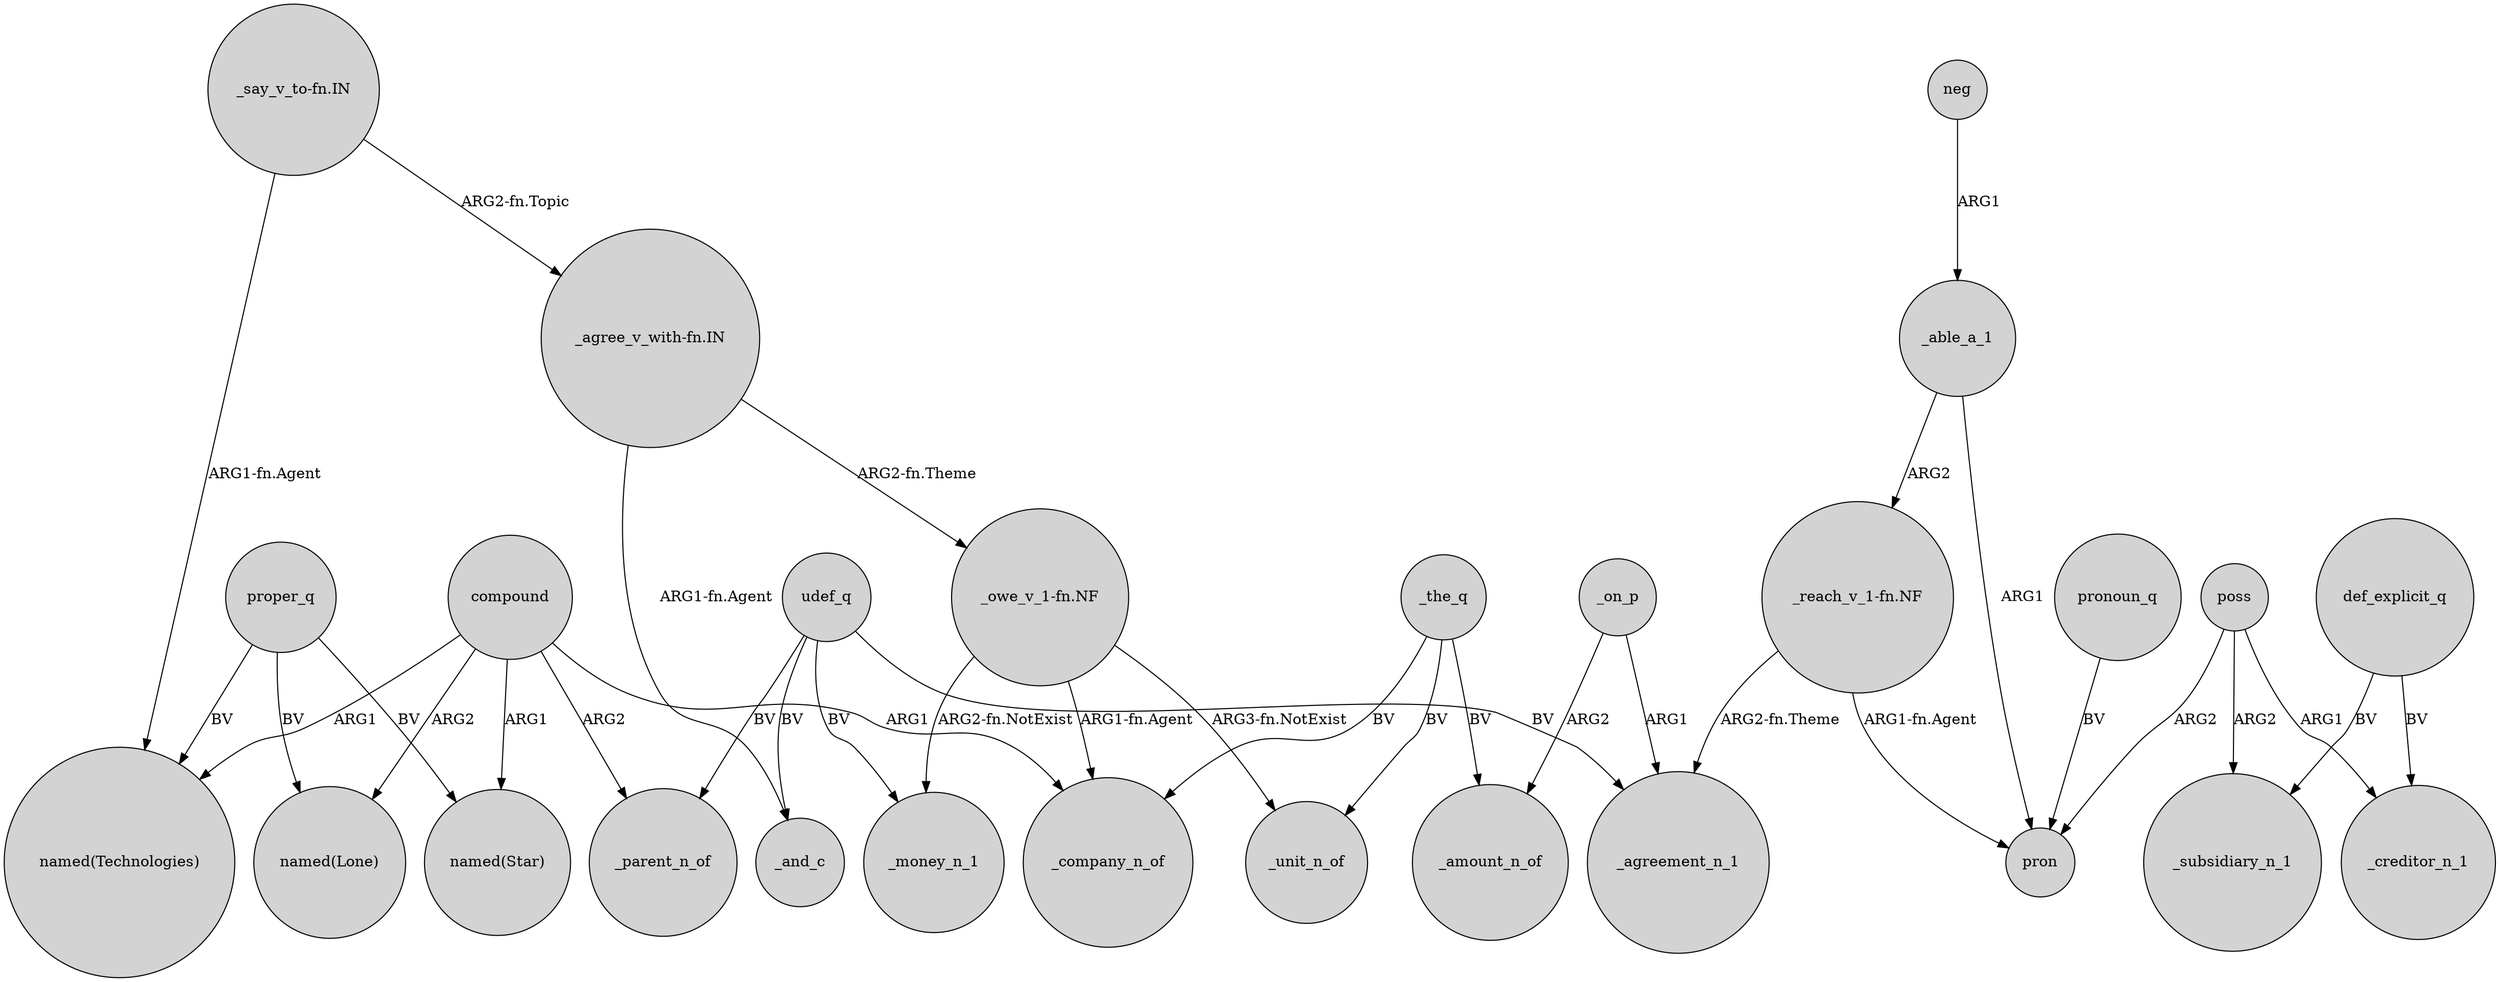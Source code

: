digraph {
	node [shape=circle style=filled]
	udef_q -> _money_n_1 [label=BV]
	udef_q -> _parent_n_of [label=BV]
	_able_a_1 -> "_reach_v_1-fn.NF" [label=ARG2]
	poss -> pron [label=ARG2]
	compound -> "named(Technologies)" [label=ARG1]
	def_explicit_q -> _subsidiary_n_1 [label=BV]
	_the_q -> _amount_n_of [label=BV]
	"_agree_v_with-fn.IN" -> "_owe_v_1-fn.NF" [label="ARG2-fn.Theme"]
	proper_q -> "named(Lone)" [label=BV]
	proper_q -> "named(Star)" [label=BV]
	poss -> _creditor_n_1 [label=ARG1]
	compound -> _parent_n_of [label=ARG2]
	_the_q -> _company_n_of [label=BV]
	poss -> _subsidiary_n_1 [label=ARG2]
	compound -> _company_n_of [label=ARG1]
	pronoun_q -> pron [label=BV]
	"_say_v_to-fn.IN" -> "named(Technologies)" [label="ARG1-fn.Agent"]
	udef_q -> _agreement_n_1 [label=BV]
	proper_q -> "named(Technologies)" [label=BV]
	"_owe_v_1-fn.NF" -> _money_n_1 [label="ARG2-fn.NotExist"]
	_on_p -> _amount_n_of [label=ARG2]
	compound -> "named(Star)" [label=ARG1]
	"_owe_v_1-fn.NF" -> _unit_n_of [label="ARG3-fn.NotExist"]
	"_say_v_to-fn.IN" -> "_agree_v_with-fn.IN" [label="ARG2-fn.Topic"]
	"_reach_v_1-fn.NF" -> pron [label="ARG1-fn.Agent"]
	"_owe_v_1-fn.NF" -> _company_n_of [label="ARG1-fn.Agent"]
	"_agree_v_with-fn.IN" -> _and_c [label="ARG1-fn.Agent"]
	def_explicit_q -> _creditor_n_1 [label=BV]
	_on_p -> _agreement_n_1 [label=ARG1]
	udef_q -> _and_c [label=BV]
	_the_q -> _unit_n_of [label=BV]
	_able_a_1 -> pron [label=ARG1]
	compound -> "named(Lone)" [label=ARG2]
	"_reach_v_1-fn.NF" -> _agreement_n_1 [label="ARG2-fn.Theme"]
	neg -> _able_a_1 [label=ARG1]
}
